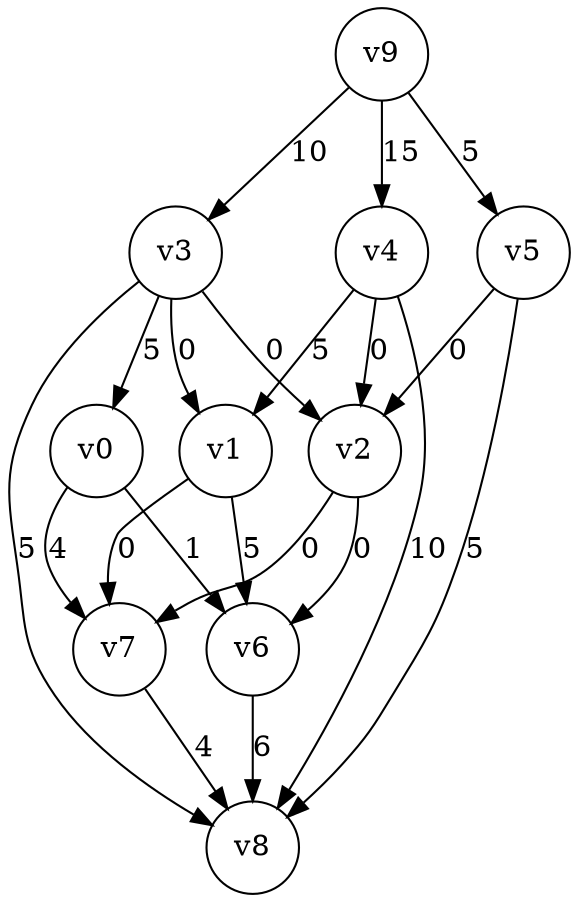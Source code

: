 digraph
{
	node [shape=circle, label="v0"] 0;
	node [shape=circle, label="v1"] 1;
	node [shape=circle, label="v2"] 2;
	node [shape=circle, label="v3"] 3;
	node [shape=circle, label="v4"] 4;
	node [shape=circle, label="v5"] 5;
	node [shape=circle, label="v6"] 6;
	node [shape=circle, label="v7"] 7;
	node [shape=circle, label="v8"] 8;
	node [shape=circle, label="v9"] 9;
	0 -> 6 [label="1"]
	0 -> 7 [label="4"]
	1 -> 6 [label="5"]
	1 -> 7 [label="0"]
	2 -> 6 [label="0"]
	2 -> 7 [label="0"]
	3 -> 0 [label="5"]
	3 -> 1 [label="0"]
	3 -> 2 [label="0"]
	3 -> 8 [label="5"]
	4 -> 1 [label="5"]
	4 -> 2 [label="0"]
	4 -> 8 [label="10"]
	5 -> 2 [label="0"]
	5 -> 8 [label="5"]
	6 -> 8 [label="6"]
	7 -> 8 [label="4"]
	9 -> 3 [label="10"]
	9 -> 4 [label="15"]
	9 -> 5 [label="5"]
}
